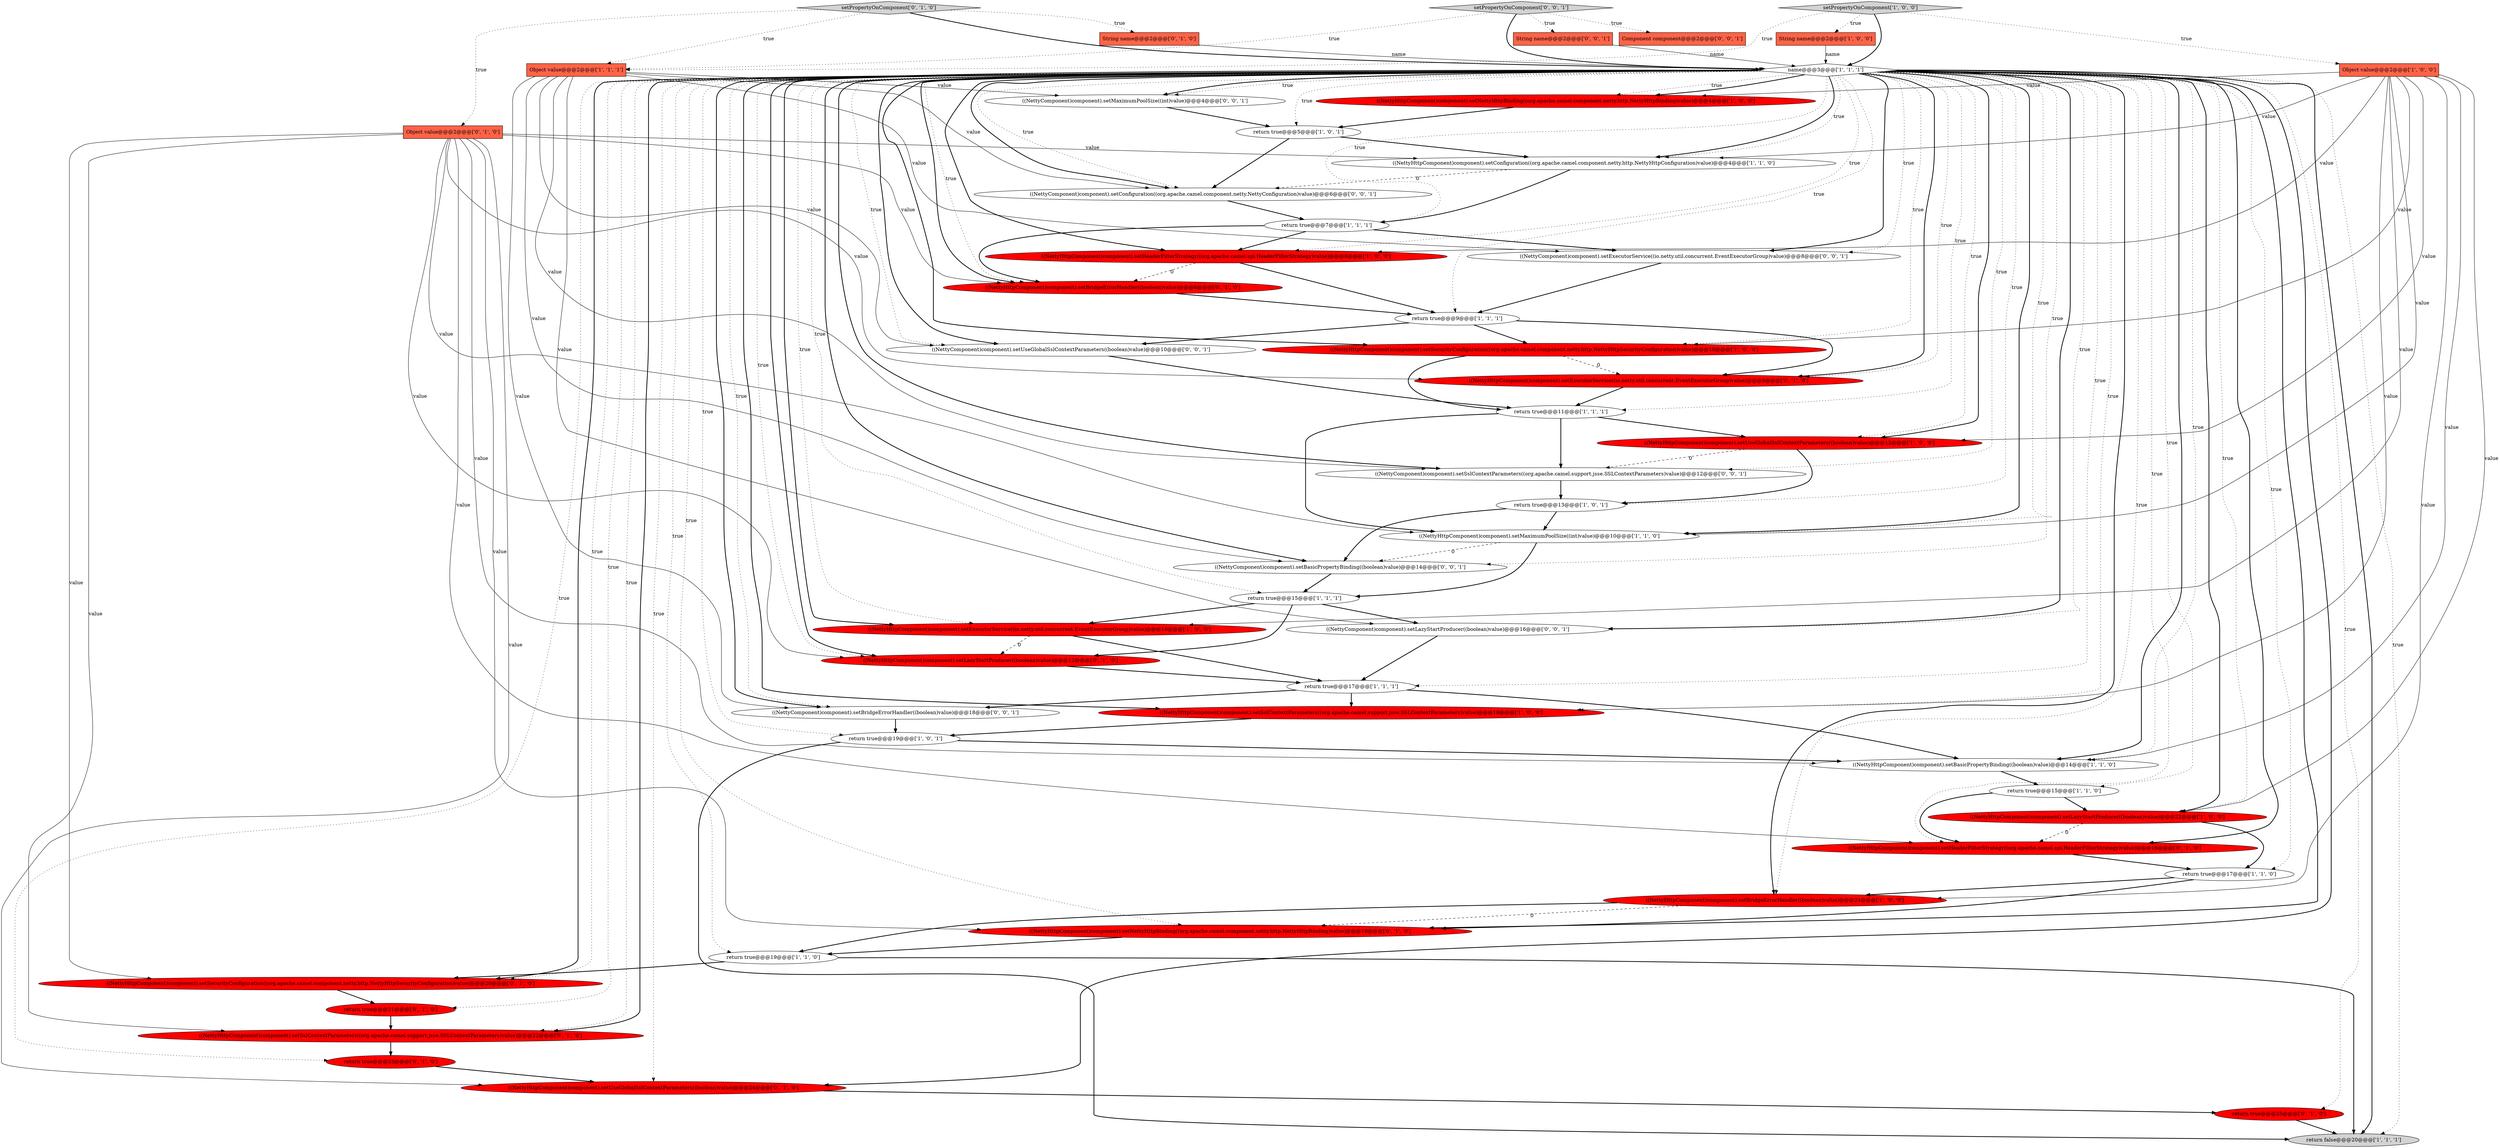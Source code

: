 digraph {
11 [style = filled, label = "setPropertyOnComponent['1', '0', '0']", fillcolor = lightgray, shape = diamond image = "AAA0AAABBB1BBB"];
21 [style = filled, label = "((NettyHttpComponent)component).setHeaderFilterStrategy((org.apache.camel.spi.HeaderFilterStrategy)value)@@@8@@@['1', '0', '0']", fillcolor = red, shape = ellipse image = "AAA1AAABBB1BBB"];
50 [style = filled, label = "((NettyComponent)component).setConfiguration((org.apache.camel.component.netty.NettyConfiguration)value)@@@6@@@['0', '0', '1']", fillcolor = white, shape = ellipse image = "AAA0AAABBB3BBB"];
2 [style = filled, label = "((NettyHttpComponent)component).setConfiguration((org.apache.camel.component.netty.http.NettyHttpConfiguration)value)@@@4@@@['1', '1', '0']", fillcolor = white, shape = ellipse image = "AAA0AAABBB1BBB"];
37 [style = filled, label = "String name@@@2@@@['0', '1', '0']", fillcolor = tomato, shape = box image = "AAA0AAABBB2BBB"];
1 [style = filled, label = "return true@@@11@@@['1', '1', '1']", fillcolor = white, shape = ellipse image = "AAA0AAABBB1BBB"];
20 [style = filled, label = "((NettyHttpComponent)component).setMaximumPoolSize((int)value)@@@10@@@['1', '1', '0']", fillcolor = white, shape = ellipse image = "AAA0AAABBB1BBB"];
38 [style = filled, label = "((NettyHttpComponent)component).setSslContextParameters((org.apache.camel.support.jsse.SSLContextParameters)value)@@@22@@@['0', '1', '0']", fillcolor = red, shape = ellipse image = "AAA1AAABBB2BBB"];
13 [style = filled, label = "Object value@@@2@@@['1', '1', '1']", fillcolor = tomato, shape = box image = "AAA0AAABBB1BBB"];
31 [style = filled, label = "((NettyHttpComponent)component).setSecurityConfiguration((org.apache.camel.component.netty.http.NettyHttpSecurityConfiguration)value)@@@20@@@['0', '1', '0']", fillcolor = red, shape = ellipse image = "AAA1AAABBB2BBB"];
42 [style = filled, label = "((NettyComponent)component).setBasicPropertyBinding((boolean)value)@@@14@@@['0', '0', '1']", fillcolor = white, shape = ellipse image = "AAA0AAABBB3BBB"];
5 [style = filled, label = "String name@@@2@@@['1', '0', '0']", fillcolor = tomato, shape = box image = "AAA0AAABBB1BBB"];
36 [style = filled, label = "((NettyHttpComponent)component).setUseGlobalSslContextParameters((boolean)value)@@@24@@@['0', '1', '0']", fillcolor = red, shape = ellipse image = "AAA1AAABBB2BBB"];
4 [style = filled, label = "name@@@3@@@['1', '1', '1']", fillcolor = white, shape = diamond image = "AAA0AAABBB1BBB"];
47 [style = filled, label = "((NettyComponent)component).setLazyStartProducer((boolean)value)@@@16@@@['0', '0', '1']", fillcolor = white, shape = ellipse image = "AAA0AAABBB3BBB"];
0 [style = filled, label = "return true@@@9@@@['1', '1', '1']", fillcolor = white, shape = ellipse image = "AAA0AAABBB1BBB"];
6 [style = filled, label = "((NettyHttpComponent)component).setUseGlobalSslContextParameters((boolean)value)@@@12@@@['1', '0', '0']", fillcolor = red, shape = ellipse image = "AAA1AAABBB1BBB"];
49 [style = filled, label = "((NettyComponent)component).setSslContextParameters((org.apache.camel.support.jsse.SSLContextParameters)value)@@@12@@@['0', '0', '1']", fillcolor = white, shape = ellipse image = "AAA0AAABBB3BBB"];
30 [style = filled, label = "return true@@@21@@@['0', '1', '0']", fillcolor = red, shape = ellipse image = "AAA1AAABBB2BBB"];
41 [style = filled, label = "((NettyHttpComponent)component).setNettyHttpBinding((org.apache.camel.component.netty.http.NettyHttpBinding)value)@@@18@@@['0', '1', '0']", fillcolor = red, shape = ellipse image = "AAA1AAABBB2BBB"];
43 [style = filled, label = "((NettyComponent)component).setExecutorService((io.netty.util.concurrent.EventExecutorGroup)value)@@@8@@@['0', '0', '1']", fillcolor = white, shape = ellipse image = "AAA0AAABBB3BBB"];
25 [style = filled, label = "return true@@@19@@@['1', '0', '1']", fillcolor = white, shape = ellipse image = "AAA0AAABBB1BBB"];
27 [style = filled, label = "return true@@@19@@@['1', '1', '0']", fillcolor = white, shape = ellipse image = "AAA0AAABBB1BBB"];
39 [style = filled, label = "((NettyHttpComponent)component).setLazyStartProducer((boolean)value)@@@12@@@['0', '1', '0']", fillcolor = red, shape = ellipse image = "AAA1AAABBB2BBB"];
22 [style = filled, label = "((NettyHttpComponent)component).setSslContextParameters((org.apache.camel.support.jsse.SSLContextParameters)value)@@@18@@@['1', '0', '0']", fillcolor = red, shape = ellipse image = "AAA1AAABBB1BBB"];
7 [style = filled, label = "((NettyHttpComponent)component).setLazyStartProducer((boolean)value)@@@22@@@['1', '0', '0']", fillcolor = red, shape = ellipse image = "AAA1AAABBB1BBB"];
15 [style = filled, label = "return false@@@20@@@['1', '1', '1']", fillcolor = lightgray, shape = ellipse image = "AAA0AAABBB1BBB"];
46 [style = filled, label = "((NettyComponent)component).setMaximumPoolSize((int)value)@@@4@@@['0', '0', '1']", fillcolor = white, shape = ellipse image = "AAA0AAABBB3BBB"];
32 [style = filled, label = "((NettyHttpComponent)component).setBridgeErrorHandler((boolean)value)@@@6@@@['0', '1', '0']", fillcolor = red, shape = ellipse image = "AAA1AAABBB2BBB"];
23 [style = filled, label = "((NettyHttpComponent)component).setBasicPropertyBinding((boolean)value)@@@14@@@['1', '1', '0']", fillcolor = white, shape = ellipse image = "AAA0AAABBB1BBB"];
34 [style = filled, label = "return true@@@25@@@['0', '1', '0']", fillcolor = red, shape = ellipse image = "AAA1AAABBB2BBB"];
44 [style = filled, label = "((NettyComponent)component).setBridgeErrorHandler((boolean)value)@@@18@@@['0', '0', '1']", fillcolor = white, shape = ellipse image = "AAA0AAABBB3BBB"];
18 [style = filled, label = "return true@@@17@@@['1', '1', '0']", fillcolor = white, shape = ellipse image = "AAA0AAABBB1BBB"];
28 [style = filled, label = "((NettyHttpComponent)component).setHeaderFilterStrategy((org.apache.camel.spi.HeaderFilterStrategy)value)@@@16@@@['0', '1', '0']", fillcolor = red, shape = ellipse image = "AAA1AAABBB2BBB"];
19 [style = filled, label = "return true@@@17@@@['1', '1', '1']", fillcolor = white, shape = ellipse image = "AAA0AAABBB1BBB"];
17 [style = filled, label = "((NettyHttpComponent)component).setNettyHttpBinding((org.apache.camel.component.netty.http.NettyHttpBinding)value)@@@4@@@['1', '0', '0']", fillcolor = red, shape = ellipse image = "AAA1AAABBB1BBB"];
3 [style = filled, label = "return true@@@7@@@['1', '1', '1']", fillcolor = white, shape = ellipse image = "AAA0AAABBB1BBB"];
51 [style = filled, label = "Component component@@@2@@@['0', '0', '1']", fillcolor = tomato, shape = box image = "AAA0AAABBB3BBB"];
29 [style = filled, label = "((NettyHttpComponent)component).setExecutorService((io.netty.util.concurrent.EventExecutorGroup)value)@@@8@@@['0', '1', '0']", fillcolor = red, shape = ellipse image = "AAA1AAABBB2BBB"];
52 [style = filled, label = "setPropertyOnComponent['0', '0', '1']", fillcolor = lightgray, shape = diamond image = "AAA0AAABBB3BBB"];
40 [style = filled, label = "setPropertyOnComponent['0', '1', '0']", fillcolor = lightgray, shape = diamond image = "AAA0AAABBB2BBB"];
8 [style = filled, label = "Object value@@@2@@@['1', '0', '0']", fillcolor = tomato, shape = box image = "AAA0AAABBB1BBB"];
35 [style = filled, label = "return true@@@23@@@['0', '1', '0']", fillcolor = red, shape = ellipse image = "AAA1AAABBB2BBB"];
16 [style = filled, label = "return true@@@15@@@['1', '1', '1']", fillcolor = white, shape = ellipse image = "AAA0AAABBB1BBB"];
14 [style = filled, label = "((NettyHttpComponent)component).setExecutorService((io.netty.util.concurrent.EventExecutorGroup)value)@@@16@@@['1', '0', '0']", fillcolor = red, shape = ellipse image = "AAA1AAABBB1BBB"];
10 [style = filled, label = "((NettyHttpComponent)component).setBridgeErrorHandler((boolean)value)@@@24@@@['1', '0', '0']", fillcolor = red, shape = ellipse image = "AAA1AAABBB1BBB"];
12 [style = filled, label = "return true@@@15@@@['1', '1', '0']", fillcolor = white, shape = ellipse image = "AAA0AAABBB1BBB"];
9 [style = filled, label = "return true@@@13@@@['1', '0', '1']", fillcolor = white, shape = ellipse image = "AAA0AAABBB1BBB"];
24 [style = filled, label = "return true@@@5@@@['1', '0', '1']", fillcolor = white, shape = ellipse image = "AAA0AAABBB1BBB"];
33 [style = filled, label = "Object value@@@2@@@['0', '1', '0']", fillcolor = tomato, shape = box image = "AAA0AAABBB2BBB"];
48 [style = filled, label = "String name@@@2@@@['0', '0', '1']", fillcolor = tomato, shape = box image = "AAA0AAABBB3BBB"];
26 [style = filled, label = "((NettyHttpComponent)component).setSecurityConfiguration((org.apache.camel.component.netty.http.NettyHttpSecurityConfiguration)value)@@@10@@@['1', '0', '0']", fillcolor = red, shape = ellipse image = "AAA1AAABBB1BBB"];
45 [style = filled, label = "((NettyComponent)component).setUseGlobalSslContextParameters((boolean)value)@@@10@@@['0', '0', '1']", fillcolor = white, shape = ellipse image = "AAA0AAABBB3BBB"];
40->4 [style = bold, label=""];
4->18 [style = dotted, label="true"];
4->45 [style = dotted, label="true"];
39->19 [style = bold, label=""];
4->38 [style = dotted, label="true"];
33->20 [style = solid, label="value"];
8->10 [style = solid, label="value"];
4->1 [style = dotted, label="true"];
4->50 [style = dotted, label="true"];
8->26 [style = solid, label="value"];
32->0 [style = bold, label=""];
40->13 [style = dotted, label="true"];
4->15 [style = bold, label=""];
4->44 [style = dotted, label="true"];
34->15 [style = bold, label=""];
4->7 [style = dotted, label="true"];
1->20 [style = bold, label=""];
13->49 [style = solid, label="value"];
52->51 [style = dotted, label="true"];
40->37 [style = dotted, label="true"];
4->44 [style = bold, label=""];
12->7 [style = bold, label=""];
27->15 [style = bold, label=""];
13->45 [style = solid, label="value"];
4->30 [style = dotted, label="true"];
19->44 [style = bold, label=""];
10->41 [style = dashed, label="0"];
20->16 [style = bold, label=""];
31->30 [style = bold, label=""];
4->42 [style = dotted, label="true"];
25->15 [style = bold, label=""];
52->48 [style = dotted, label="true"];
16->14 [style = bold, label=""];
43->0 [style = bold, label=""];
11->8 [style = dotted, label="true"];
4->36 [style = dotted, label="true"];
23->12 [style = bold, label=""];
4->36 [style = bold, label=""];
4->24 [style = dotted, label="true"];
13->44 [style = solid, label="value"];
29->1 [style = bold, label=""];
48->4 [style = solid, label="name"];
4->17 [style = dotted, label="true"];
26->29 [style = dashed, label="0"];
4->46 [style = bold, label=""];
22->25 [style = bold, label=""];
4->38 [style = bold, label=""];
28->18 [style = bold, label=""];
12->28 [style = bold, label=""];
21->0 [style = bold, label=""];
4->23 [style = dotted, label="true"];
4->0 [style = dotted, label="true"];
26->1 [style = bold, label=""];
4->35 [style = dotted, label="true"];
46->24 [style = bold, label=""];
4->21 [style = bold, label=""];
50->3 [style = bold, label=""];
27->31 [style = bold, label=""];
0->29 [style = bold, label=""];
11->5 [style = dotted, label="true"];
1->49 [style = bold, label=""];
4->2 [style = bold, label=""];
11->13 [style = dotted, label="true"];
2->50 [style = dashed, label="0"];
13->46 [style = solid, label="value"];
21->32 [style = dashed, label="0"];
4->28 [style = dotted, label="true"];
45->1 [style = bold, label=""];
4->45 [style = bold, label=""];
6->49 [style = dashed, label="0"];
33->36 [style = solid, label="value"];
4->22 [style = dotted, label="true"];
16->39 [style = bold, label=""];
18->41 [style = bold, label=""];
33->31 [style = solid, label="value"];
4->32 [style = dotted, label="true"];
38->35 [style = bold, label=""];
4->47 [style = bold, label=""];
19->22 [style = bold, label=""];
4->22 [style = bold, label=""];
4->2 [style = dotted, label="true"];
4->23 [style = bold, label=""];
4->26 [style = dotted, label="true"];
8->21 [style = solid, label="value"];
4->10 [style = bold, label=""];
4->14 [style = bold, label=""];
41->27 [style = bold, label=""];
4->17 [style = bold, label=""];
9->42 [style = bold, label=""];
0->45 [style = bold, label=""];
4->10 [style = dotted, label="true"];
4->47 [style = dotted, label="true"];
2->3 [style = bold, label=""];
4->39 [style = bold, label=""];
37->4 [style = solid, label="name"];
11->4 [style = bold, label=""];
52->4 [style = bold, label=""];
14->39 [style = dashed, label="0"];
42->16 [style = bold, label=""];
5->4 [style = solid, label="name"];
33->38 [style = solid, label="value"];
9->20 [style = bold, label=""];
14->19 [style = bold, label=""];
4->29 [style = bold, label=""];
4->15 [style = dotted, label="true"];
13->47 [style = solid, label="value"];
4->41 [style = bold, label=""];
4->7 [style = bold, label=""];
13->43 [style = solid, label="value"];
33->29 [style = solid, label="value"];
4->29 [style = dotted, label="true"];
4->21 [style = dotted, label="true"];
4->31 [style = bold, label=""];
1->6 [style = bold, label=""];
4->3 [style = dotted, label="true"];
20->42 [style = dashed, label="0"];
18->10 [style = bold, label=""];
4->31 [style = dotted, label="true"];
7->28 [style = dashed, label="0"];
4->46 [style = dotted, label="true"];
4->20 [style = bold, label=""];
52->13 [style = dotted, label="true"];
13->42 [style = solid, label="value"];
7->18 [style = bold, label=""];
3->21 [style = bold, label=""];
44->25 [style = bold, label=""];
8->20 [style = solid, label="value"];
4->12 [style = dotted, label="true"];
33->32 [style = solid, label="value"];
4->50 [style = bold, label=""];
33->41 [style = solid, label="value"];
36->34 [style = bold, label=""];
33->28 [style = solid, label="value"];
24->50 [style = bold, label=""];
4->19 [style = dotted, label="true"];
4->43 [style = dotted, label="true"];
4->6 [style = dotted, label="true"];
30->38 [style = bold, label=""];
8->7 [style = solid, label="value"];
4->43 [style = bold, label=""];
0->26 [style = bold, label=""];
40->33 [style = dotted, label="true"];
24->2 [style = bold, label=""];
4->6 [style = bold, label=""];
25->23 [style = bold, label=""];
10->27 [style = bold, label=""];
16->47 [style = bold, label=""];
33->39 [style = solid, label="value"];
8->14 [style = solid, label="value"];
4->39 [style = dotted, label="true"];
4->20 [style = dotted, label="true"];
4->26 [style = bold, label=""];
4->42 [style = bold, label=""];
8->2 [style = solid, label="value"];
8->22 [style = solid, label="value"];
4->25 [style = dotted, label="true"];
4->14 [style = dotted, label="true"];
4->28 [style = bold, label=""];
8->23 [style = solid, label="value"];
4->49 [style = dotted, label="true"];
17->24 [style = bold, label=""];
33->2 [style = solid, label="value"];
4->49 [style = bold, label=""];
8->6 [style = solid, label="value"];
19->23 [style = bold, label=""];
33->23 [style = solid, label="value"];
47->19 [style = bold, label=""];
8->17 [style = solid, label="value"];
4->27 [style = dotted, label="true"];
4->41 [style = dotted, label="true"];
13->50 [style = solid, label="value"];
4->34 [style = dotted, label="true"];
3->43 [style = bold, label=""];
4->16 [style = dotted, label="true"];
35->36 [style = bold, label=""];
4->9 [style = dotted, label="true"];
6->9 [style = bold, label=""];
3->32 [style = bold, label=""];
49->9 [style = bold, label=""];
4->32 [style = bold, label=""];
}
